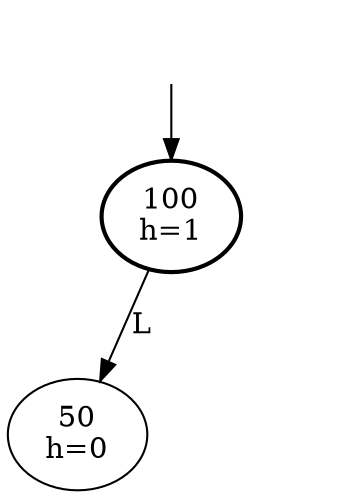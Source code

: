 digraph {
  DUMMY [style=invis];
  DUMMY -> 100;
  100 [penwidth=2];

  100 [label="100\nh=1"];

  100 -> 50 [label="L"];
  50 [label="50\nh=0"];



  100 -> R_100 [style=invis];
  R_100 [style=invis];

}
